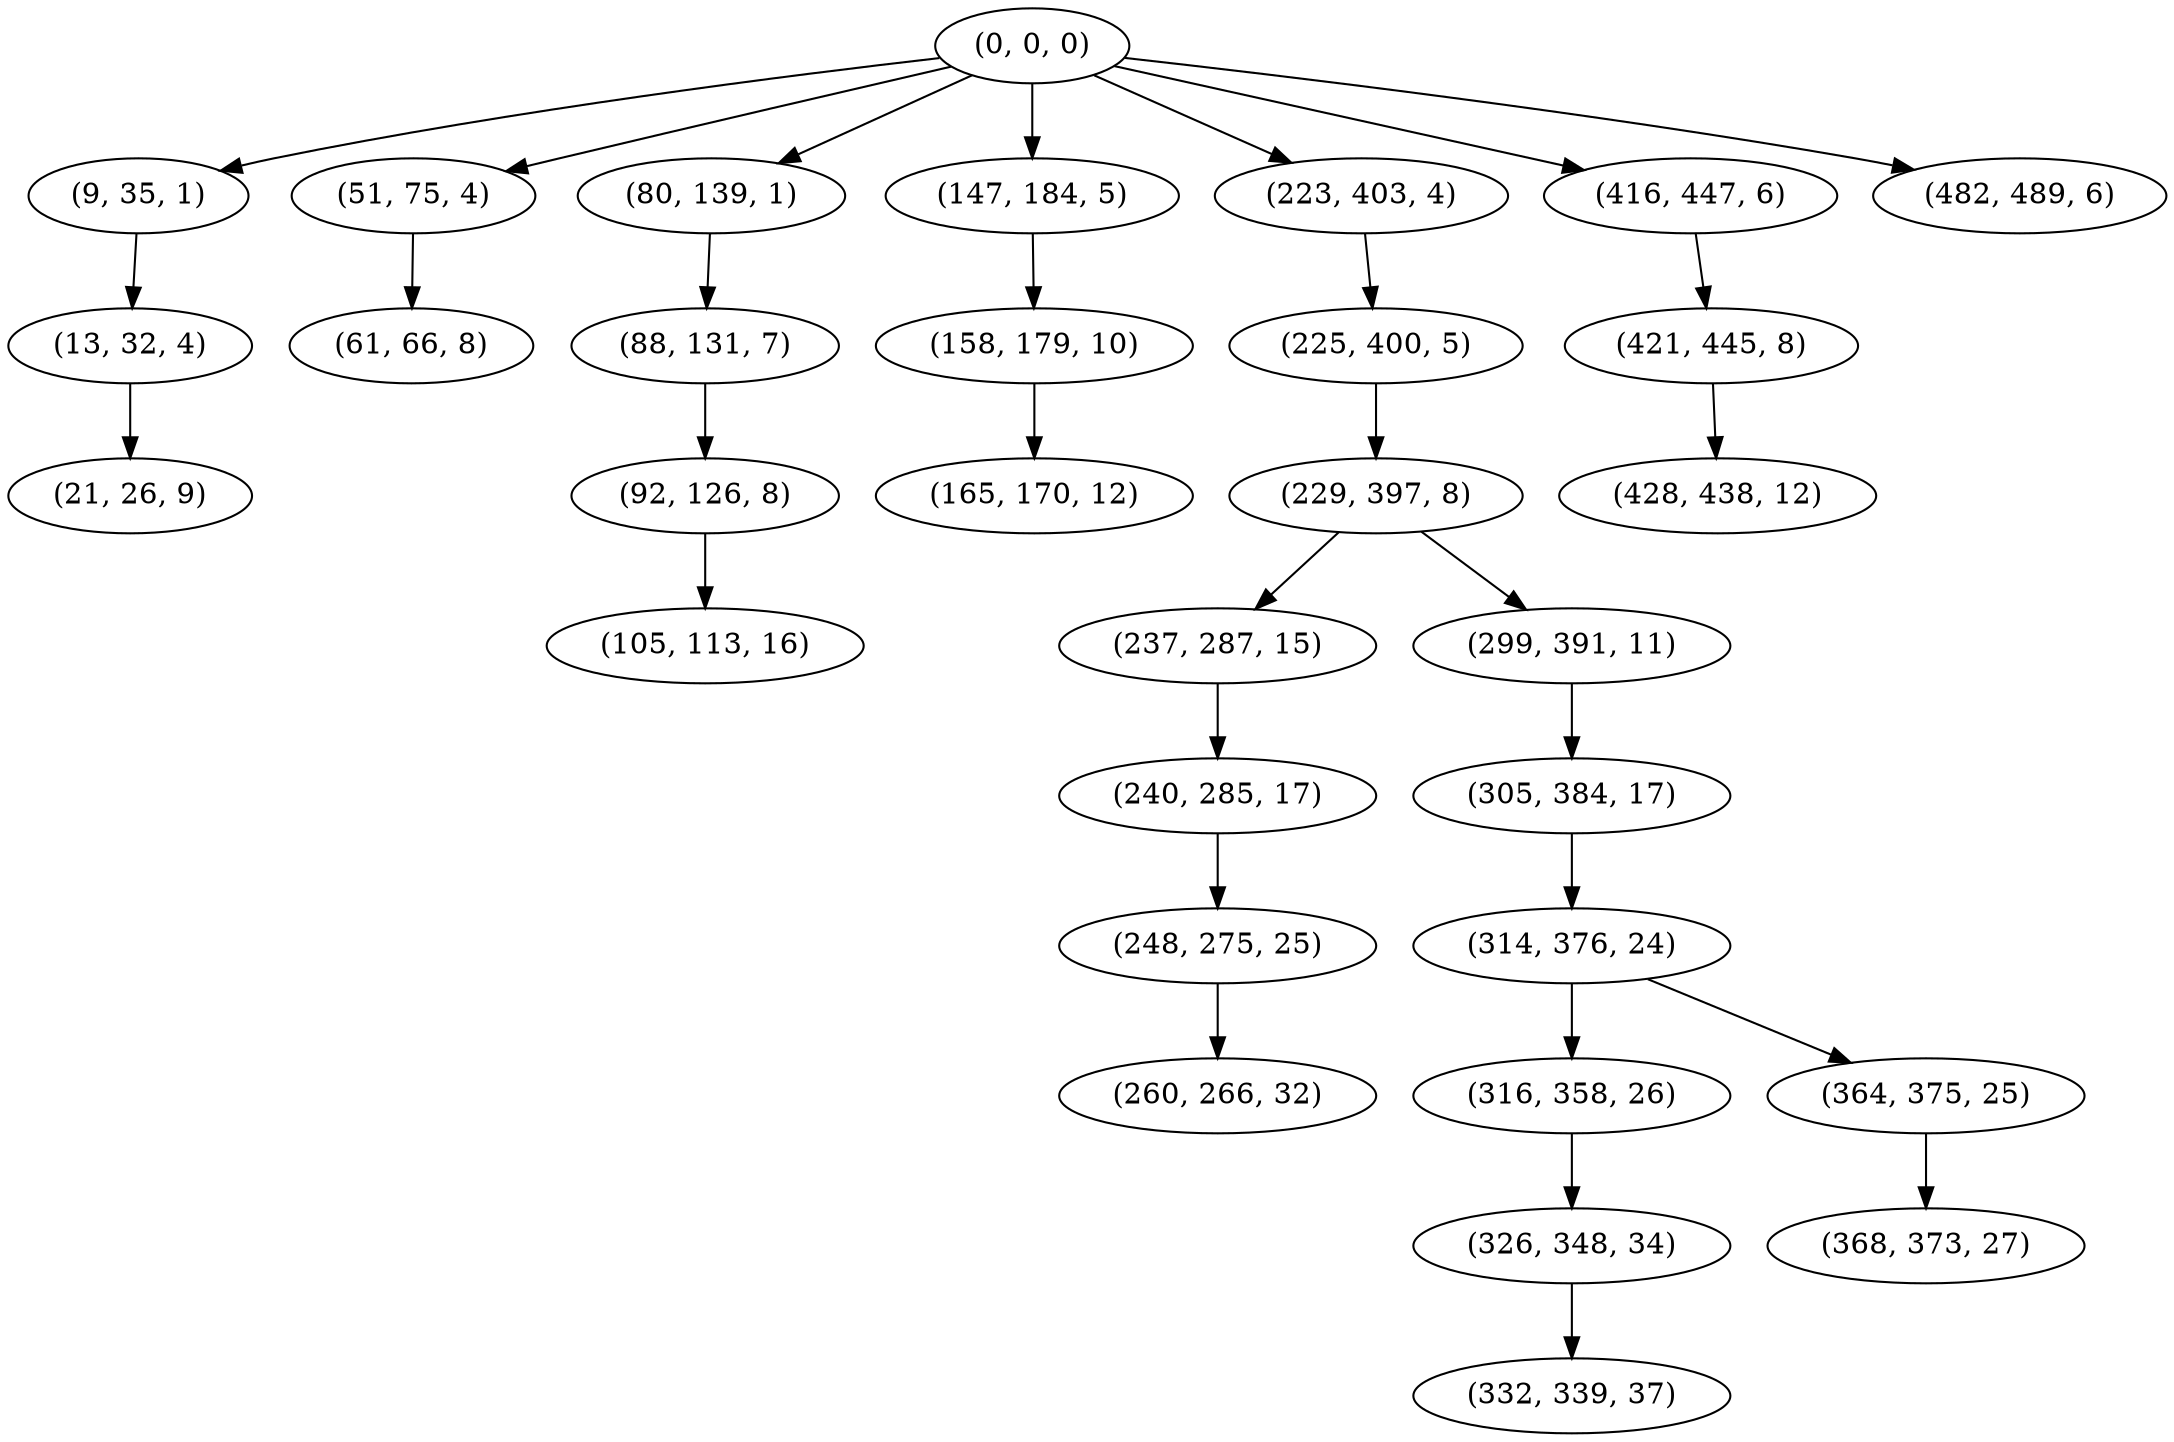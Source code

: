 digraph tree {
    "(0, 0, 0)";
    "(9, 35, 1)";
    "(13, 32, 4)";
    "(21, 26, 9)";
    "(51, 75, 4)";
    "(61, 66, 8)";
    "(80, 139, 1)";
    "(88, 131, 7)";
    "(92, 126, 8)";
    "(105, 113, 16)";
    "(147, 184, 5)";
    "(158, 179, 10)";
    "(165, 170, 12)";
    "(223, 403, 4)";
    "(225, 400, 5)";
    "(229, 397, 8)";
    "(237, 287, 15)";
    "(240, 285, 17)";
    "(248, 275, 25)";
    "(260, 266, 32)";
    "(299, 391, 11)";
    "(305, 384, 17)";
    "(314, 376, 24)";
    "(316, 358, 26)";
    "(326, 348, 34)";
    "(332, 339, 37)";
    "(364, 375, 25)";
    "(368, 373, 27)";
    "(416, 447, 6)";
    "(421, 445, 8)";
    "(428, 438, 12)";
    "(482, 489, 6)";
    "(0, 0, 0)" -> "(9, 35, 1)";
    "(0, 0, 0)" -> "(51, 75, 4)";
    "(0, 0, 0)" -> "(80, 139, 1)";
    "(0, 0, 0)" -> "(147, 184, 5)";
    "(0, 0, 0)" -> "(223, 403, 4)";
    "(0, 0, 0)" -> "(416, 447, 6)";
    "(0, 0, 0)" -> "(482, 489, 6)";
    "(9, 35, 1)" -> "(13, 32, 4)";
    "(13, 32, 4)" -> "(21, 26, 9)";
    "(51, 75, 4)" -> "(61, 66, 8)";
    "(80, 139, 1)" -> "(88, 131, 7)";
    "(88, 131, 7)" -> "(92, 126, 8)";
    "(92, 126, 8)" -> "(105, 113, 16)";
    "(147, 184, 5)" -> "(158, 179, 10)";
    "(158, 179, 10)" -> "(165, 170, 12)";
    "(223, 403, 4)" -> "(225, 400, 5)";
    "(225, 400, 5)" -> "(229, 397, 8)";
    "(229, 397, 8)" -> "(237, 287, 15)";
    "(229, 397, 8)" -> "(299, 391, 11)";
    "(237, 287, 15)" -> "(240, 285, 17)";
    "(240, 285, 17)" -> "(248, 275, 25)";
    "(248, 275, 25)" -> "(260, 266, 32)";
    "(299, 391, 11)" -> "(305, 384, 17)";
    "(305, 384, 17)" -> "(314, 376, 24)";
    "(314, 376, 24)" -> "(316, 358, 26)";
    "(314, 376, 24)" -> "(364, 375, 25)";
    "(316, 358, 26)" -> "(326, 348, 34)";
    "(326, 348, 34)" -> "(332, 339, 37)";
    "(364, 375, 25)" -> "(368, 373, 27)";
    "(416, 447, 6)" -> "(421, 445, 8)";
    "(421, 445, 8)" -> "(428, 438, 12)";
}
